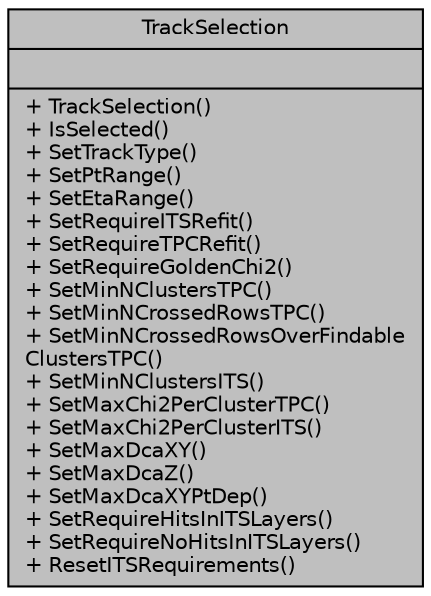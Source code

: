 digraph "TrackSelection"
{
 // INTERACTIVE_SVG=YES
  bgcolor="transparent";
  edge [fontname="Helvetica",fontsize="10",labelfontname="Helvetica",labelfontsize="10"];
  node [fontname="Helvetica",fontsize="10",shape=record];
  Node1 [label="{TrackSelection\n||+ TrackSelection()\l+ IsSelected()\l+ SetTrackType()\l+ SetPtRange()\l+ SetEtaRange()\l+ SetRequireITSRefit()\l+ SetRequireTPCRefit()\l+ SetRequireGoldenChi2()\l+ SetMinNClustersTPC()\l+ SetMinNCrossedRowsTPC()\l+ SetMinNCrossedRowsOverFindable\lClustersTPC()\l+ SetMinNClustersITS()\l+ SetMaxChi2PerClusterTPC()\l+ SetMaxChi2PerClusterITS()\l+ SetMaxDcaXY()\l+ SetMaxDcaZ()\l+ SetMaxDcaXYPtDep()\l+ SetRequireHitsInITSLayers()\l+ SetRequireNoHitsInITSLayers()\l+ ResetITSRequirements()\l}",height=0.2,width=0.4,color="black", fillcolor="grey75", style="filled", fontcolor="black"];
}
